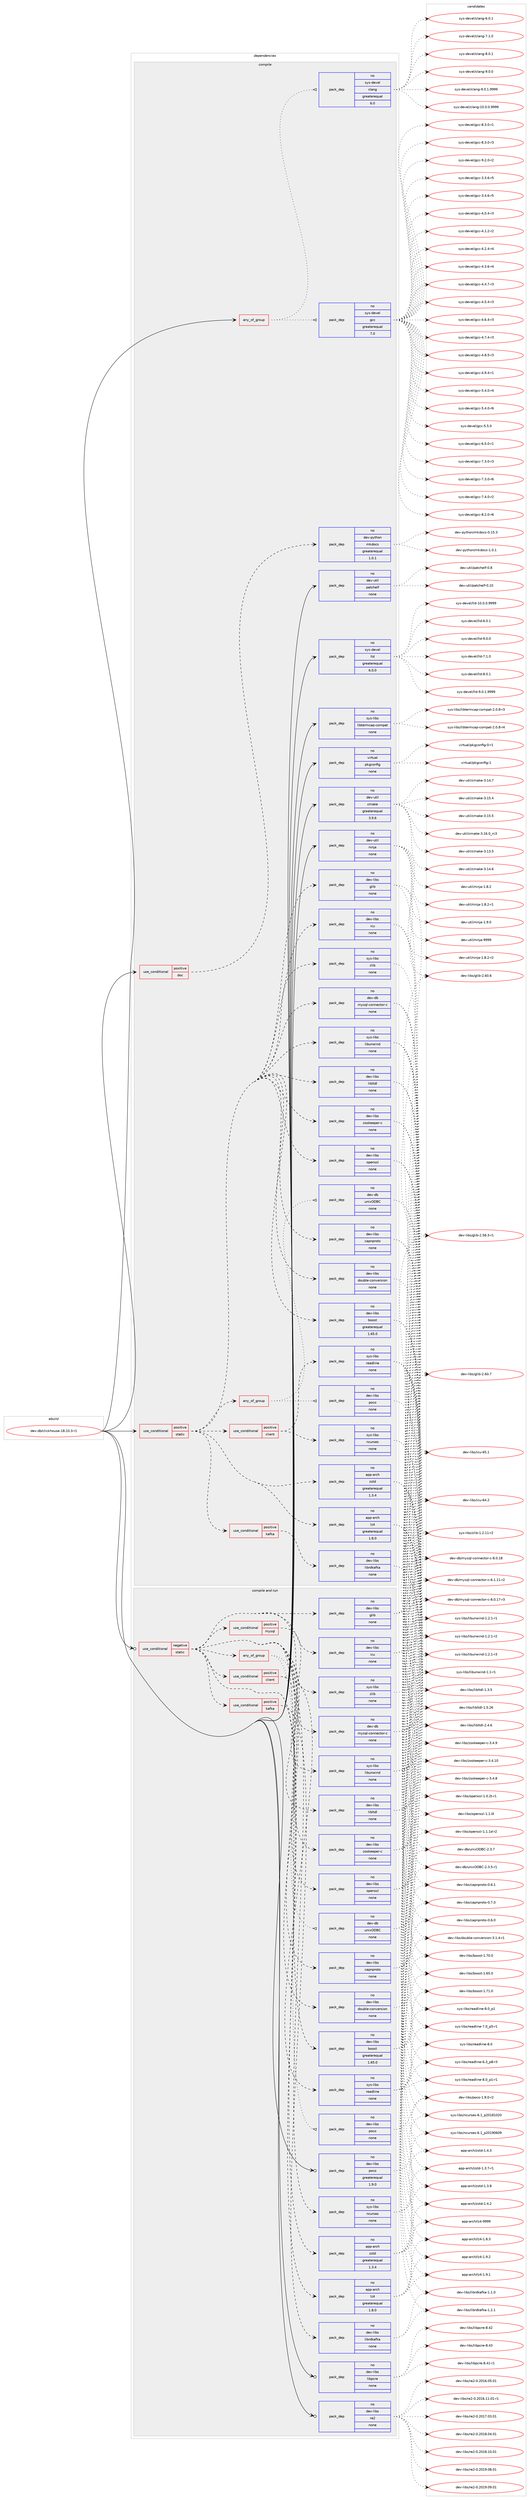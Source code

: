 digraph prolog {

# *************
# Graph options
# *************

newrank=true;
concentrate=true;
compound=true;
graph [rankdir=LR,fontname=Helvetica,fontsize=10,ranksep=1.5];#, ranksep=2.5, nodesep=0.2];
edge  [arrowhead=vee];
node  [fontname=Helvetica,fontsize=10];

# **********
# The ebuild
# **********

subgraph cluster_leftcol {
color=gray;
rank=same;
label=<<i>ebuild</i>>;
id [label="dev-db/clickhouse-18.10.3-r1", color=red, width=4, href="../dev-db/clickhouse-18.10.3-r1.svg"];
}

# ****************
# The dependencies
# ****************

subgraph cluster_midcol {
color=gray;
label=<<i>dependencies</i>>;
subgraph cluster_compile {
fillcolor="#eeeeee";
style=filled;
label=<<i>compile</i>>;
subgraph any9263 {
dependency517528 [label=<<TABLE BORDER="0" CELLBORDER="1" CELLSPACING="0" CELLPADDING="4"><TR><TD CELLPADDING="10">any_of_group</TD></TR></TABLE>>, shape=none, color=red];subgraph pack385464 {
dependency517529 [label=<<TABLE BORDER="0" CELLBORDER="1" CELLSPACING="0" CELLPADDING="4" WIDTH="220"><TR><TD ROWSPAN="6" CELLPADDING="30">pack_dep</TD></TR><TR><TD WIDTH="110">no</TD></TR><TR><TD>sys-devel</TD></TR><TR><TD>gcc</TD></TR><TR><TD>greaterequal</TD></TR><TR><TD>7.0</TD></TR></TABLE>>, shape=none, color=blue];
}
dependency517528:e -> dependency517529:w [weight=20,style="dotted",arrowhead="oinv"];
subgraph pack385465 {
dependency517530 [label=<<TABLE BORDER="0" CELLBORDER="1" CELLSPACING="0" CELLPADDING="4" WIDTH="220"><TR><TD ROWSPAN="6" CELLPADDING="30">pack_dep</TD></TR><TR><TD WIDTH="110">no</TD></TR><TR><TD>sys-devel</TD></TR><TR><TD>clang</TD></TR><TR><TD>greaterequal</TD></TR><TR><TD>6.0</TD></TR></TABLE>>, shape=none, color=blue];
}
dependency517528:e -> dependency517530:w [weight=20,style="dotted",arrowhead="oinv"];
}
id:e -> dependency517528:w [weight=20,style="solid",arrowhead="vee"];
subgraph cond122473 {
dependency517531 [label=<<TABLE BORDER="0" CELLBORDER="1" CELLSPACING="0" CELLPADDING="4"><TR><TD ROWSPAN="3" CELLPADDING="10">use_conditional</TD></TR><TR><TD>positive</TD></TR><TR><TD>doc</TD></TR></TABLE>>, shape=none, color=red];
subgraph pack385466 {
dependency517532 [label=<<TABLE BORDER="0" CELLBORDER="1" CELLSPACING="0" CELLPADDING="4" WIDTH="220"><TR><TD ROWSPAN="6" CELLPADDING="30">pack_dep</TD></TR><TR><TD WIDTH="110">no</TD></TR><TR><TD>dev-python</TD></TR><TR><TD>mkdocs</TD></TR><TR><TD>greaterequal</TD></TR><TR><TD>1.0.1</TD></TR></TABLE>>, shape=none, color=blue];
}
dependency517531:e -> dependency517532:w [weight=20,style="dashed",arrowhead="vee"];
}
id:e -> dependency517531:w [weight=20,style="solid",arrowhead="vee"];
subgraph cond122474 {
dependency517533 [label=<<TABLE BORDER="0" CELLBORDER="1" CELLSPACING="0" CELLPADDING="4"><TR><TD ROWSPAN="3" CELLPADDING="10">use_conditional</TD></TR><TR><TD>positive</TD></TR><TR><TD>static</TD></TR></TABLE>>, shape=none, color=red];
subgraph pack385467 {
dependency517534 [label=<<TABLE BORDER="0" CELLBORDER="1" CELLSPACING="0" CELLPADDING="4" WIDTH="220"><TR><TD ROWSPAN="6" CELLPADDING="30">pack_dep</TD></TR><TR><TD WIDTH="110">no</TD></TR><TR><TD>app-arch</TD></TR><TR><TD>lz4</TD></TR><TR><TD>greaterequal</TD></TR><TR><TD>1.8.0</TD></TR></TABLE>>, shape=none, color=blue];
}
dependency517533:e -> dependency517534:w [weight=20,style="dashed",arrowhead="vee"];
subgraph pack385468 {
dependency517535 [label=<<TABLE BORDER="0" CELLBORDER="1" CELLSPACING="0" CELLPADDING="4" WIDTH="220"><TR><TD ROWSPAN="6" CELLPADDING="30">pack_dep</TD></TR><TR><TD WIDTH="110">no</TD></TR><TR><TD>app-arch</TD></TR><TR><TD>zstd</TD></TR><TR><TD>greaterequal</TD></TR><TR><TD>1.3.4</TD></TR></TABLE>>, shape=none, color=blue];
}
dependency517533:e -> dependency517535:w [weight=20,style="dashed",arrowhead="vee"];
subgraph cond122475 {
dependency517536 [label=<<TABLE BORDER="0" CELLBORDER="1" CELLSPACING="0" CELLPADDING="4"><TR><TD ROWSPAN="3" CELLPADDING="10">use_conditional</TD></TR><TR><TD>positive</TD></TR><TR><TD>client</TD></TR></TABLE>>, shape=none, color=red];
subgraph pack385469 {
dependency517537 [label=<<TABLE BORDER="0" CELLBORDER="1" CELLSPACING="0" CELLPADDING="4" WIDTH="220"><TR><TD ROWSPAN="6" CELLPADDING="30">pack_dep</TD></TR><TR><TD WIDTH="110">no</TD></TR><TR><TD>sys-libs</TD></TR><TR><TD>ncurses</TD></TR><TR><TD>none</TD></TR><TR><TD></TD></TR></TABLE>>, shape=none, color=blue];
}
dependency517536:e -> dependency517537:w [weight=20,style="dashed",arrowhead="vee"];
subgraph pack385470 {
dependency517538 [label=<<TABLE BORDER="0" CELLBORDER="1" CELLSPACING="0" CELLPADDING="4" WIDTH="220"><TR><TD ROWSPAN="6" CELLPADDING="30">pack_dep</TD></TR><TR><TD WIDTH="110">no</TD></TR><TR><TD>sys-libs</TD></TR><TR><TD>readline</TD></TR><TR><TD>none</TD></TR><TR><TD></TD></TR></TABLE>>, shape=none, color=blue];
}
dependency517536:e -> dependency517538:w [weight=20,style="dashed",arrowhead="vee"];
}
dependency517533:e -> dependency517536:w [weight=20,style="dashed",arrowhead="vee"];
subgraph pack385471 {
dependency517539 [label=<<TABLE BORDER="0" CELLBORDER="1" CELLSPACING="0" CELLPADDING="4" WIDTH="220"><TR><TD ROWSPAN="6" CELLPADDING="30">pack_dep</TD></TR><TR><TD WIDTH="110">no</TD></TR><TR><TD>dev-libs</TD></TR><TR><TD>double-conversion</TD></TR><TR><TD>none</TD></TR><TR><TD></TD></TR></TABLE>>, shape=none, color=blue];
}
dependency517533:e -> dependency517539:w [weight=20,style="dashed",arrowhead="vee"];
subgraph pack385472 {
dependency517540 [label=<<TABLE BORDER="0" CELLBORDER="1" CELLSPACING="0" CELLPADDING="4" WIDTH="220"><TR><TD ROWSPAN="6" CELLPADDING="30">pack_dep</TD></TR><TR><TD WIDTH="110">no</TD></TR><TR><TD>dev-libs</TD></TR><TR><TD>capnproto</TD></TR><TR><TD>none</TD></TR><TR><TD></TD></TR></TABLE>>, shape=none, color=blue];
}
dependency517533:e -> dependency517540:w [weight=20,style="dashed",arrowhead="vee"];
subgraph pack385473 {
dependency517541 [label=<<TABLE BORDER="0" CELLBORDER="1" CELLSPACING="0" CELLPADDING="4" WIDTH="220"><TR><TD ROWSPAN="6" CELLPADDING="30">pack_dep</TD></TR><TR><TD WIDTH="110">no</TD></TR><TR><TD>dev-libs</TD></TR><TR><TD>libltdl</TD></TR><TR><TD>none</TD></TR><TR><TD></TD></TR></TABLE>>, shape=none, color=blue];
}
dependency517533:e -> dependency517541:w [weight=20,style="dashed",arrowhead="vee"];
subgraph pack385474 {
dependency517542 [label=<<TABLE BORDER="0" CELLBORDER="1" CELLSPACING="0" CELLPADDING="4" WIDTH="220"><TR><TD ROWSPAN="6" CELLPADDING="30">pack_dep</TD></TR><TR><TD WIDTH="110">no</TD></TR><TR><TD>sys-libs</TD></TR><TR><TD>libunwind</TD></TR><TR><TD>none</TD></TR><TR><TD></TD></TR></TABLE>>, shape=none, color=blue];
}
dependency517533:e -> dependency517542:w [weight=20,style="dashed",arrowhead="vee"];
subgraph pack385475 {
dependency517543 [label=<<TABLE BORDER="0" CELLBORDER="1" CELLSPACING="0" CELLPADDING="4" WIDTH="220"><TR><TD ROWSPAN="6" CELLPADDING="30">pack_dep</TD></TR><TR><TD WIDTH="110">no</TD></TR><TR><TD>sys-libs</TD></TR><TR><TD>zlib</TD></TR><TR><TD>none</TD></TR><TR><TD></TD></TR></TABLE>>, shape=none, color=blue];
}
dependency517533:e -> dependency517543:w [weight=20,style="dashed",arrowhead="vee"];
subgraph any9264 {
dependency517544 [label=<<TABLE BORDER="0" CELLBORDER="1" CELLSPACING="0" CELLPADDING="4"><TR><TD CELLPADDING="10">any_of_group</TD></TR></TABLE>>, shape=none, color=red];subgraph pack385476 {
dependency517545 [label=<<TABLE BORDER="0" CELLBORDER="1" CELLSPACING="0" CELLPADDING="4" WIDTH="220"><TR><TD ROWSPAN="6" CELLPADDING="30">pack_dep</TD></TR><TR><TD WIDTH="110">no</TD></TR><TR><TD>dev-db</TD></TR><TR><TD>unixODBC</TD></TR><TR><TD>none</TD></TR><TR><TD></TD></TR></TABLE>>, shape=none, color=blue];
}
dependency517544:e -> dependency517545:w [weight=20,style="dotted",arrowhead="oinv"];
subgraph pack385477 {
dependency517546 [label=<<TABLE BORDER="0" CELLBORDER="1" CELLSPACING="0" CELLPADDING="4" WIDTH="220"><TR><TD ROWSPAN="6" CELLPADDING="30">pack_dep</TD></TR><TR><TD WIDTH="110">no</TD></TR><TR><TD>dev-libs</TD></TR><TR><TD>poco</TD></TR><TR><TD>none</TD></TR><TR><TD></TD></TR></TABLE>>, shape=none, color=blue];
}
dependency517544:e -> dependency517546:w [weight=20,style="dotted",arrowhead="oinv"];
}
dependency517533:e -> dependency517544:w [weight=20,style="dashed",arrowhead="vee"];
subgraph pack385478 {
dependency517547 [label=<<TABLE BORDER="0" CELLBORDER="1" CELLSPACING="0" CELLPADDING="4" WIDTH="220"><TR><TD ROWSPAN="6" CELLPADDING="30">pack_dep</TD></TR><TR><TD WIDTH="110">no</TD></TR><TR><TD>dev-libs</TD></TR><TR><TD>icu</TD></TR><TR><TD>none</TD></TR><TR><TD></TD></TR></TABLE>>, shape=none, color=blue];
}
dependency517533:e -> dependency517547:w [weight=20,style="dashed",arrowhead="vee"];
subgraph pack385479 {
dependency517548 [label=<<TABLE BORDER="0" CELLBORDER="1" CELLSPACING="0" CELLPADDING="4" WIDTH="220"><TR><TD ROWSPAN="6" CELLPADDING="30">pack_dep</TD></TR><TR><TD WIDTH="110">no</TD></TR><TR><TD>dev-libs</TD></TR><TR><TD>glib</TD></TR><TR><TD>none</TD></TR><TR><TD></TD></TR></TABLE>>, shape=none, color=blue];
}
dependency517533:e -> dependency517548:w [weight=20,style="dashed",arrowhead="vee"];
subgraph pack385480 {
dependency517549 [label=<<TABLE BORDER="0" CELLBORDER="1" CELLSPACING="0" CELLPADDING="4" WIDTH="220"><TR><TD ROWSPAN="6" CELLPADDING="30">pack_dep</TD></TR><TR><TD WIDTH="110">no</TD></TR><TR><TD>dev-libs</TD></TR><TR><TD>boost</TD></TR><TR><TD>greaterequal</TD></TR><TR><TD>1.65.0</TD></TR></TABLE>>, shape=none, color=blue];
}
dependency517533:e -> dependency517549:w [weight=20,style="dashed",arrowhead="vee"];
subgraph pack385481 {
dependency517550 [label=<<TABLE BORDER="0" CELLBORDER="1" CELLSPACING="0" CELLPADDING="4" WIDTH="220"><TR><TD ROWSPAN="6" CELLPADDING="30">pack_dep</TD></TR><TR><TD WIDTH="110">no</TD></TR><TR><TD>dev-libs</TD></TR><TR><TD>openssl</TD></TR><TR><TD>none</TD></TR><TR><TD></TD></TR></TABLE>>, shape=none, color=blue];
}
dependency517533:e -> dependency517550:w [weight=20,style="dashed",arrowhead="vee"];
subgraph pack385482 {
dependency517551 [label=<<TABLE BORDER="0" CELLBORDER="1" CELLSPACING="0" CELLPADDING="4" WIDTH="220"><TR><TD ROWSPAN="6" CELLPADDING="30">pack_dep</TD></TR><TR><TD WIDTH="110">no</TD></TR><TR><TD>dev-libs</TD></TR><TR><TD>zookeeper-c</TD></TR><TR><TD>none</TD></TR><TR><TD></TD></TR></TABLE>>, shape=none, color=blue];
}
dependency517533:e -> dependency517551:w [weight=20,style="dashed",arrowhead="vee"];
subgraph pack385483 {
dependency517552 [label=<<TABLE BORDER="0" CELLBORDER="1" CELLSPACING="0" CELLPADDING="4" WIDTH="220"><TR><TD ROWSPAN="6" CELLPADDING="30">pack_dep</TD></TR><TR><TD WIDTH="110">no</TD></TR><TR><TD>dev-db</TD></TR><TR><TD>mysql-connector-c</TD></TR><TR><TD>none</TD></TR><TR><TD></TD></TR></TABLE>>, shape=none, color=blue];
}
dependency517533:e -> dependency517552:w [weight=20,style="dashed",arrowhead="vee"];
subgraph cond122476 {
dependency517553 [label=<<TABLE BORDER="0" CELLBORDER="1" CELLSPACING="0" CELLPADDING="4"><TR><TD ROWSPAN="3" CELLPADDING="10">use_conditional</TD></TR><TR><TD>positive</TD></TR><TR><TD>kafka</TD></TR></TABLE>>, shape=none, color=red];
subgraph pack385484 {
dependency517554 [label=<<TABLE BORDER="0" CELLBORDER="1" CELLSPACING="0" CELLPADDING="4" WIDTH="220"><TR><TD ROWSPAN="6" CELLPADDING="30">pack_dep</TD></TR><TR><TD WIDTH="110">no</TD></TR><TR><TD>dev-libs</TD></TR><TR><TD>librdkafka</TD></TR><TR><TD>none</TD></TR><TR><TD></TD></TR></TABLE>>, shape=none, color=blue];
}
dependency517553:e -> dependency517554:w [weight=20,style="dashed",arrowhead="vee"];
}
dependency517533:e -> dependency517553:w [weight=20,style="dashed",arrowhead="vee"];
}
id:e -> dependency517533:w [weight=20,style="solid",arrowhead="vee"];
subgraph pack385485 {
dependency517555 [label=<<TABLE BORDER="0" CELLBORDER="1" CELLSPACING="0" CELLPADDING="4" WIDTH="220"><TR><TD ROWSPAN="6" CELLPADDING="30">pack_dep</TD></TR><TR><TD WIDTH="110">no</TD></TR><TR><TD>dev-util</TD></TR><TR><TD>cmake</TD></TR><TR><TD>greaterequal</TD></TR><TR><TD>3.9.6</TD></TR></TABLE>>, shape=none, color=blue];
}
id:e -> dependency517555:w [weight=20,style="solid",arrowhead="vee"];
subgraph pack385486 {
dependency517556 [label=<<TABLE BORDER="0" CELLBORDER="1" CELLSPACING="0" CELLPADDING="4" WIDTH="220"><TR><TD ROWSPAN="6" CELLPADDING="30">pack_dep</TD></TR><TR><TD WIDTH="110">no</TD></TR><TR><TD>dev-util</TD></TR><TR><TD>ninja</TD></TR><TR><TD>none</TD></TR><TR><TD></TD></TR></TABLE>>, shape=none, color=blue];
}
id:e -> dependency517556:w [weight=20,style="solid",arrowhead="vee"];
subgraph pack385487 {
dependency517557 [label=<<TABLE BORDER="0" CELLBORDER="1" CELLSPACING="0" CELLPADDING="4" WIDTH="220"><TR><TD ROWSPAN="6" CELLPADDING="30">pack_dep</TD></TR><TR><TD WIDTH="110">no</TD></TR><TR><TD>dev-util</TD></TR><TR><TD>patchelf</TD></TR><TR><TD>none</TD></TR><TR><TD></TD></TR></TABLE>>, shape=none, color=blue];
}
id:e -> dependency517557:w [weight=20,style="solid",arrowhead="vee"];
subgraph pack385488 {
dependency517558 [label=<<TABLE BORDER="0" CELLBORDER="1" CELLSPACING="0" CELLPADDING="4" WIDTH="220"><TR><TD ROWSPAN="6" CELLPADDING="30">pack_dep</TD></TR><TR><TD WIDTH="110">no</TD></TR><TR><TD>sys-devel</TD></TR><TR><TD>lld</TD></TR><TR><TD>greaterequal</TD></TR><TR><TD>6.0.0</TD></TR></TABLE>>, shape=none, color=blue];
}
id:e -> dependency517558:w [weight=20,style="solid",arrowhead="vee"];
subgraph pack385489 {
dependency517559 [label=<<TABLE BORDER="0" CELLBORDER="1" CELLSPACING="0" CELLPADDING="4" WIDTH="220"><TR><TD ROWSPAN="6" CELLPADDING="30">pack_dep</TD></TR><TR><TD WIDTH="110">no</TD></TR><TR><TD>sys-libs</TD></TR><TR><TD>libtermcap-compat</TD></TR><TR><TD>none</TD></TR><TR><TD></TD></TR></TABLE>>, shape=none, color=blue];
}
id:e -> dependency517559:w [weight=20,style="solid",arrowhead="vee"];
subgraph pack385490 {
dependency517560 [label=<<TABLE BORDER="0" CELLBORDER="1" CELLSPACING="0" CELLPADDING="4" WIDTH="220"><TR><TD ROWSPAN="6" CELLPADDING="30">pack_dep</TD></TR><TR><TD WIDTH="110">no</TD></TR><TR><TD>virtual</TD></TR><TR><TD>pkgconfig</TD></TR><TR><TD>none</TD></TR><TR><TD></TD></TR></TABLE>>, shape=none, color=blue];
}
id:e -> dependency517560:w [weight=20,style="solid",arrowhead="vee"];
}
subgraph cluster_compileandrun {
fillcolor="#eeeeee";
style=filled;
label=<<i>compile and run</i>>;
subgraph cond122477 {
dependency517561 [label=<<TABLE BORDER="0" CELLBORDER="1" CELLSPACING="0" CELLPADDING="4"><TR><TD ROWSPAN="3" CELLPADDING="10">use_conditional</TD></TR><TR><TD>negative</TD></TR><TR><TD>static</TD></TR></TABLE>>, shape=none, color=red];
subgraph pack385491 {
dependency517562 [label=<<TABLE BORDER="0" CELLBORDER="1" CELLSPACING="0" CELLPADDING="4" WIDTH="220"><TR><TD ROWSPAN="6" CELLPADDING="30">pack_dep</TD></TR><TR><TD WIDTH="110">no</TD></TR><TR><TD>app-arch</TD></TR><TR><TD>lz4</TD></TR><TR><TD>greaterequal</TD></TR><TR><TD>1.8.0</TD></TR></TABLE>>, shape=none, color=blue];
}
dependency517561:e -> dependency517562:w [weight=20,style="dashed",arrowhead="vee"];
subgraph pack385492 {
dependency517563 [label=<<TABLE BORDER="0" CELLBORDER="1" CELLSPACING="0" CELLPADDING="4" WIDTH="220"><TR><TD ROWSPAN="6" CELLPADDING="30">pack_dep</TD></TR><TR><TD WIDTH="110">no</TD></TR><TR><TD>app-arch</TD></TR><TR><TD>zstd</TD></TR><TR><TD>greaterequal</TD></TR><TR><TD>1.3.4</TD></TR></TABLE>>, shape=none, color=blue];
}
dependency517561:e -> dependency517563:w [weight=20,style="dashed",arrowhead="vee"];
subgraph cond122478 {
dependency517564 [label=<<TABLE BORDER="0" CELLBORDER="1" CELLSPACING="0" CELLPADDING="4"><TR><TD ROWSPAN="3" CELLPADDING="10">use_conditional</TD></TR><TR><TD>positive</TD></TR><TR><TD>client</TD></TR></TABLE>>, shape=none, color=red];
subgraph pack385493 {
dependency517565 [label=<<TABLE BORDER="0" CELLBORDER="1" CELLSPACING="0" CELLPADDING="4" WIDTH="220"><TR><TD ROWSPAN="6" CELLPADDING="30">pack_dep</TD></TR><TR><TD WIDTH="110">no</TD></TR><TR><TD>sys-libs</TD></TR><TR><TD>ncurses</TD></TR><TR><TD>none</TD></TR><TR><TD></TD></TR></TABLE>>, shape=none, color=blue];
}
dependency517564:e -> dependency517565:w [weight=20,style="dashed",arrowhead="vee"];
subgraph pack385494 {
dependency517566 [label=<<TABLE BORDER="0" CELLBORDER="1" CELLSPACING="0" CELLPADDING="4" WIDTH="220"><TR><TD ROWSPAN="6" CELLPADDING="30">pack_dep</TD></TR><TR><TD WIDTH="110">no</TD></TR><TR><TD>sys-libs</TD></TR><TR><TD>readline</TD></TR><TR><TD>none</TD></TR><TR><TD></TD></TR></TABLE>>, shape=none, color=blue];
}
dependency517564:e -> dependency517566:w [weight=20,style="dashed",arrowhead="vee"];
}
dependency517561:e -> dependency517564:w [weight=20,style="dashed",arrowhead="vee"];
subgraph pack385495 {
dependency517567 [label=<<TABLE BORDER="0" CELLBORDER="1" CELLSPACING="0" CELLPADDING="4" WIDTH="220"><TR><TD ROWSPAN="6" CELLPADDING="30">pack_dep</TD></TR><TR><TD WIDTH="110">no</TD></TR><TR><TD>dev-libs</TD></TR><TR><TD>double-conversion</TD></TR><TR><TD>none</TD></TR><TR><TD></TD></TR></TABLE>>, shape=none, color=blue];
}
dependency517561:e -> dependency517567:w [weight=20,style="dashed",arrowhead="vee"];
subgraph pack385496 {
dependency517568 [label=<<TABLE BORDER="0" CELLBORDER="1" CELLSPACING="0" CELLPADDING="4" WIDTH="220"><TR><TD ROWSPAN="6" CELLPADDING="30">pack_dep</TD></TR><TR><TD WIDTH="110">no</TD></TR><TR><TD>dev-libs</TD></TR><TR><TD>capnproto</TD></TR><TR><TD>none</TD></TR><TR><TD></TD></TR></TABLE>>, shape=none, color=blue];
}
dependency517561:e -> dependency517568:w [weight=20,style="dashed",arrowhead="vee"];
subgraph pack385497 {
dependency517569 [label=<<TABLE BORDER="0" CELLBORDER="1" CELLSPACING="0" CELLPADDING="4" WIDTH="220"><TR><TD ROWSPAN="6" CELLPADDING="30">pack_dep</TD></TR><TR><TD WIDTH="110">no</TD></TR><TR><TD>dev-libs</TD></TR><TR><TD>libltdl</TD></TR><TR><TD>none</TD></TR><TR><TD></TD></TR></TABLE>>, shape=none, color=blue];
}
dependency517561:e -> dependency517569:w [weight=20,style="dashed",arrowhead="vee"];
subgraph pack385498 {
dependency517570 [label=<<TABLE BORDER="0" CELLBORDER="1" CELLSPACING="0" CELLPADDING="4" WIDTH="220"><TR><TD ROWSPAN="6" CELLPADDING="30">pack_dep</TD></TR><TR><TD WIDTH="110">no</TD></TR><TR><TD>sys-libs</TD></TR><TR><TD>libunwind</TD></TR><TR><TD>none</TD></TR><TR><TD></TD></TR></TABLE>>, shape=none, color=blue];
}
dependency517561:e -> dependency517570:w [weight=20,style="dashed",arrowhead="vee"];
subgraph pack385499 {
dependency517571 [label=<<TABLE BORDER="0" CELLBORDER="1" CELLSPACING="0" CELLPADDING="4" WIDTH="220"><TR><TD ROWSPAN="6" CELLPADDING="30">pack_dep</TD></TR><TR><TD WIDTH="110">no</TD></TR><TR><TD>sys-libs</TD></TR><TR><TD>zlib</TD></TR><TR><TD>none</TD></TR><TR><TD></TD></TR></TABLE>>, shape=none, color=blue];
}
dependency517561:e -> dependency517571:w [weight=20,style="dashed",arrowhead="vee"];
subgraph any9265 {
dependency517572 [label=<<TABLE BORDER="0" CELLBORDER="1" CELLSPACING="0" CELLPADDING="4"><TR><TD CELLPADDING="10">any_of_group</TD></TR></TABLE>>, shape=none, color=red];subgraph pack385500 {
dependency517573 [label=<<TABLE BORDER="0" CELLBORDER="1" CELLSPACING="0" CELLPADDING="4" WIDTH="220"><TR><TD ROWSPAN="6" CELLPADDING="30">pack_dep</TD></TR><TR><TD WIDTH="110">no</TD></TR><TR><TD>dev-db</TD></TR><TR><TD>unixODBC</TD></TR><TR><TD>none</TD></TR><TR><TD></TD></TR></TABLE>>, shape=none, color=blue];
}
dependency517572:e -> dependency517573:w [weight=20,style="dotted",arrowhead="oinv"];
subgraph pack385501 {
dependency517574 [label=<<TABLE BORDER="0" CELLBORDER="1" CELLSPACING="0" CELLPADDING="4" WIDTH="220"><TR><TD ROWSPAN="6" CELLPADDING="30">pack_dep</TD></TR><TR><TD WIDTH="110">no</TD></TR><TR><TD>dev-libs</TD></TR><TR><TD>poco</TD></TR><TR><TD>none</TD></TR><TR><TD></TD></TR></TABLE>>, shape=none, color=blue];
}
dependency517572:e -> dependency517574:w [weight=20,style="dotted",arrowhead="oinv"];
}
dependency517561:e -> dependency517572:w [weight=20,style="dashed",arrowhead="vee"];
subgraph pack385502 {
dependency517575 [label=<<TABLE BORDER="0" CELLBORDER="1" CELLSPACING="0" CELLPADDING="4" WIDTH="220"><TR><TD ROWSPAN="6" CELLPADDING="30">pack_dep</TD></TR><TR><TD WIDTH="110">no</TD></TR><TR><TD>dev-libs</TD></TR><TR><TD>icu</TD></TR><TR><TD>none</TD></TR><TR><TD></TD></TR></TABLE>>, shape=none, color=blue];
}
dependency517561:e -> dependency517575:w [weight=20,style="dashed",arrowhead="vee"];
subgraph pack385503 {
dependency517576 [label=<<TABLE BORDER="0" CELLBORDER="1" CELLSPACING="0" CELLPADDING="4" WIDTH="220"><TR><TD ROWSPAN="6" CELLPADDING="30">pack_dep</TD></TR><TR><TD WIDTH="110">no</TD></TR><TR><TD>dev-libs</TD></TR><TR><TD>glib</TD></TR><TR><TD>none</TD></TR><TR><TD></TD></TR></TABLE>>, shape=none, color=blue];
}
dependency517561:e -> dependency517576:w [weight=20,style="dashed",arrowhead="vee"];
subgraph pack385504 {
dependency517577 [label=<<TABLE BORDER="0" CELLBORDER="1" CELLSPACING="0" CELLPADDING="4" WIDTH="220"><TR><TD ROWSPAN="6" CELLPADDING="30">pack_dep</TD></TR><TR><TD WIDTH="110">no</TD></TR><TR><TD>dev-libs</TD></TR><TR><TD>boost</TD></TR><TR><TD>greaterequal</TD></TR><TR><TD>1.65.0</TD></TR></TABLE>>, shape=none, color=blue];
}
dependency517561:e -> dependency517577:w [weight=20,style="dashed",arrowhead="vee"];
subgraph pack385505 {
dependency517578 [label=<<TABLE BORDER="0" CELLBORDER="1" CELLSPACING="0" CELLPADDING="4" WIDTH="220"><TR><TD ROWSPAN="6" CELLPADDING="30">pack_dep</TD></TR><TR><TD WIDTH="110">no</TD></TR><TR><TD>dev-libs</TD></TR><TR><TD>openssl</TD></TR><TR><TD>none</TD></TR><TR><TD></TD></TR></TABLE>>, shape=none, color=blue];
}
dependency517561:e -> dependency517578:w [weight=20,style="dashed",arrowhead="vee"];
subgraph pack385506 {
dependency517579 [label=<<TABLE BORDER="0" CELLBORDER="1" CELLSPACING="0" CELLPADDING="4" WIDTH="220"><TR><TD ROWSPAN="6" CELLPADDING="30">pack_dep</TD></TR><TR><TD WIDTH="110">no</TD></TR><TR><TD>dev-libs</TD></TR><TR><TD>zookeeper-c</TD></TR><TR><TD>none</TD></TR><TR><TD></TD></TR></TABLE>>, shape=none, color=blue];
}
dependency517561:e -> dependency517579:w [weight=20,style="dashed",arrowhead="vee"];
subgraph cond122479 {
dependency517580 [label=<<TABLE BORDER="0" CELLBORDER="1" CELLSPACING="0" CELLPADDING="4"><TR><TD ROWSPAN="3" CELLPADDING="10">use_conditional</TD></TR><TR><TD>positive</TD></TR><TR><TD>kafka</TD></TR></TABLE>>, shape=none, color=red];
subgraph pack385507 {
dependency517581 [label=<<TABLE BORDER="0" CELLBORDER="1" CELLSPACING="0" CELLPADDING="4" WIDTH="220"><TR><TD ROWSPAN="6" CELLPADDING="30">pack_dep</TD></TR><TR><TD WIDTH="110">no</TD></TR><TR><TD>dev-libs</TD></TR><TR><TD>librdkafka</TD></TR><TR><TD>none</TD></TR><TR><TD></TD></TR></TABLE>>, shape=none, color=blue];
}
dependency517580:e -> dependency517581:w [weight=20,style="dashed",arrowhead="vee"];
}
dependency517561:e -> dependency517580:w [weight=20,style="dashed",arrowhead="vee"];
subgraph cond122480 {
dependency517582 [label=<<TABLE BORDER="0" CELLBORDER="1" CELLSPACING="0" CELLPADDING="4"><TR><TD ROWSPAN="3" CELLPADDING="10">use_conditional</TD></TR><TR><TD>positive</TD></TR><TR><TD>mysql</TD></TR></TABLE>>, shape=none, color=red];
subgraph pack385508 {
dependency517583 [label=<<TABLE BORDER="0" CELLBORDER="1" CELLSPACING="0" CELLPADDING="4" WIDTH="220"><TR><TD ROWSPAN="6" CELLPADDING="30">pack_dep</TD></TR><TR><TD WIDTH="110">no</TD></TR><TR><TD>dev-db</TD></TR><TR><TD>mysql-connector-c</TD></TR><TR><TD>none</TD></TR><TR><TD></TD></TR></TABLE>>, shape=none, color=blue];
}
dependency517582:e -> dependency517583:w [weight=20,style="dashed",arrowhead="vee"];
}
dependency517561:e -> dependency517582:w [weight=20,style="dashed",arrowhead="vee"];
}
id:e -> dependency517561:w [weight=20,style="solid",arrowhead="odotvee"];
subgraph pack385509 {
dependency517584 [label=<<TABLE BORDER="0" CELLBORDER="1" CELLSPACING="0" CELLPADDING="4" WIDTH="220"><TR><TD ROWSPAN="6" CELLPADDING="30">pack_dep</TD></TR><TR><TD WIDTH="110">no</TD></TR><TR><TD>dev-libs</TD></TR><TR><TD>libpcre</TD></TR><TR><TD>none</TD></TR><TR><TD></TD></TR></TABLE>>, shape=none, color=blue];
}
id:e -> dependency517584:w [weight=20,style="solid",arrowhead="odotvee"];
subgraph pack385510 {
dependency517585 [label=<<TABLE BORDER="0" CELLBORDER="1" CELLSPACING="0" CELLPADDING="4" WIDTH="220"><TR><TD ROWSPAN="6" CELLPADDING="30">pack_dep</TD></TR><TR><TD WIDTH="110">no</TD></TR><TR><TD>dev-libs</TD></TR><TR><TD>poco</TD></TR><TR><TD>greaterequal</TD></TR><TR><TD>1.9.0</TD></TR></TABLE>>, shape=none, color=blue];
}
id:e -> dependency517585:w [weight=20,style="solid",arrowhead="odotvee"];
subgraph pack385511 {
dependency517586 [label=<<TABLE BORDER="0" CELLBORDER="1" CELLSPACING="0" CELLPADDING="4" WIDTH="220"><TR><TD ROWSPAN="6" CELLPADDING="30">pack_dep</TD></TR><TR><TD WIDTH="110">no</TD></TR><TR><TD>dev-libs</TD></TR><TR><TD>re2</TD></TR><TR><TD>none</TD></TR><TR><TD></TD></TR></TABLE>>, shape=none, color=blue];
}
id:e -> dependency517586:w [weight=20,style="solid",arrowhead="odotvee"];
}
subgraph cluster_run {
fillcolor="#eeeeee";
style=filled;
label=<<i>run</i>>;
}
}

# **************
# The candidates
# **************

subgraph cluster_choices {
rank=same;
color=gray;
label=<<i>candidates</i>>;

subgraph choice385464 {
color=black;
nodesep=1;
choice115121115451001011181011084710399994551465146544511453 [label="sys-devel/gcc-3.3.6-r5", color=red, width=4,href="../sys-devel/gcc-3.3.6-r5.svg"];
choice115121115451001011181011084710399994551465246544511453 [label="sys-devel/gcc-3.4.6-r5", color=red, width=4,href="../sys-devel/gcc-3.4.6-r5.svg"];
choice115121115451001011181011084710399994552464846524511451 [label="sys-devel/gcc-4.0.4-r3", color=red, width=4,href="../sys-devel/gcc-4.0.4-r3.svg"];
choice115121115451001011181011084710399994552464946504511450 [label="sys-devel/gcc-4.1.2-r2", color=red, width=4,href="../sys-devel/gcc-4.1.2-r2.svg"];
choice115121115451001011181011084710399994552465046524511452 [label="sys-devel/gcc-4.2.4-r4", color=red, width=4,href="../sys-devel/gcc-4.2.4-r4.svg"];
choice115121115451001011181011084710399994552465146544511452 [label="sys-devel/gcc-4.3.6-r4", color=red, width=4,href="../sys-devel/gcc-4.3.6-r4.svg"];
choice115121115451001011181011084710399994552465246554511451 [label="sys-devel/gcc-4.4.7-r3", color=red, width=4,href="../sys-devel/gcc-4.4.7-r3.svg"];
choice115121115451001011181011084710399994552465346524511451 [label="sys-devel/gcc-4.5.4-r3", color=red, width=4,href="../sys-devel/gcc-4.5.4-r3.svg"];
choice115121115451001011181011084710399994552465446524511451 [label="sys-devel/gcc-4.6.4-r3", color=red, width=4,href="../sys-devel/gcc-4.6.4-r3.svg"];
choice115121115451001011181011084710399994552465546524511451 [label="sys-devel/gcc-4.7.4-r3", color=red, width=4,href="../sys-devel/gcc-4.7.4-r3.svg"];
choice115121115451001011181011084710399994552465646534511451 [label="sys-devel/gcc-4.8.5-r3", color=red, width=4,href="../sys-devel/gcc-4.8.5-r3.svg"];
choice115121115451001011181011084710399994552465746524511449 [label="sys-devel/gcc-4.9.4-r1", color=red, width=4,href="../sys-devel/gcc-4.9.4-r1.svg"];
choice115121115451001011181011084710399994553465246484511452 [label="sys-devel/gcc-5.4.0-r4", color=red, width=4,href="../sys-devel/gcc-5.4.0-r4.svg"];
choice115121115451001011181011084710399994553465246484511454 [label="sys-devel/gcc-5.4.0-r6", color=red, width=4,href="../sys-devel/gcc-5.4.0-r6.svg"];
choice11512111545100101118101108471039999455346534648 [label="sys-devel/gcc-5.5.0", color=red, width=4,href="../sys-devel/gcc-5.5.0.svg"];
choice115121115451001011181011084710399994554465346484511449 [label="sys-devel/gcc-6.5.0-r1", color=red, width=4,href="../sys-devel/gcc-6.5.0-r1.svg"];
choice115121115451001011181011084710399994555465146484511451 [label="sys-devel/gcc-7.3.0-r3", color=red, width=4,href="../sys-devel/gcc-7.3.0-r3.svg"];
choice115121115451001011181011084710399994555465146484511454 [label="sys-devel/gcc-7.3.0-r6", color=red, width=4,href="../sys-devel/gcc-7.3.0-r6.svg"];
choice115121115451001011181011084710399994555465246484511450 [label="sys-devel/gcc-7.4.0-r2", color=red, width=4,href="../sys-devel/gcc-7.4.0-r2.svg"];
choice115121115451001011181011084710399994556465046484511454 [label="sys-devel/gcc-8.2.0-r6", color=red, width=4,href="../sys-devel/gcc-8.2.0-r6.svg"];
choice115121115451001011181011084710399994556465146484511449 [label="sys-devel/gcc-8.3.0-r1", color=red, width=4,href="../sys-devel/gcc-8.3.0-r1.svg"];
choice115121115451001011181011084710399994556465146484511451 [label="sys-devel/gcc-8.3.0-r3", color=red, width=4,href="../sys-devel/gcc-8.3.0-r3.svg"];
choice115121115451001011181011084710399994557465046484511450 [label="sys-devel/gcc-9.2.0-r2", color=red, width=4,href="../sys-devel/gcc-9.2.0-r2.svg"];
dependency517529:e -> choice115121115451001011181011084710399994551465146544511453:w [style=dotted,weight="100"];
dependency517529:e -> choice115121115451001011181011084710399994551465246544511453:w [style=dotted,weight="100"];
dependency517529:e -> choice115121115451001011181011084710399994552464846524511451:w [style=dotted,weight="100"];
dependency517529:e -> choice115121115451001011181011084710399994552464946504511450:w [style=dotted,weight="100"];
dependency517529:e -> choice115121115451001011181011084710399994552465046524511452:w [style=dotted,weight="100"];
dependency517529:e -> choice115121115451001011181011084710399994552465146544511452:w [style=dotted,weight="100"];
dependency517529:e -> choice115121115451001011181011084710399994552465246554511451:w [style=dotted,weight="100"];
dependency517529:e -> choice115121115451001011181011084710399994552465346524511451:w [style=dotted,weight="100"];
dependency517529:e -> choice115121115451001011181011084710399994552465446524511451:w [style=dotted,weight="100"];
dependency517529:e -> choice115121115451001011181011084710399994552465546524511451:w [style=dotted,weight="100"];
dependency517529:e -> choice115121115451001011181011084710399994552465646534511451:w [style=dotted,weight="100"];
dependency517529:e -> choice115121115451001011181011084710399994552465746524511449:w [style=dotted,weight="100"];
dependency517529:e -> choice115121115451001011181011084710399994553465246484511452:w [style=dotted,weight="100"];
dependency517529:e -> choice115121115451001011181011084710399994553465246484511454:w [style=dotted,weight="100"];
dependency517529:e -> choice11512111545100101118101108471039999455346534648:w [style=dotted,weight="100"];
dependency517529:e -> choice115121115451001011181011084710399994554465346484511449:w [style=dotted,weight="100"];
dependency517529:e -> choice115121115451001011181011084710399994555465146484511451:w [style=dotted,weight="100"];
dependency517529:e -> choice115121115451001011181011084710399994555465146484511454:w [style=dotted,weight="100"];
dependency517529:e -> choice115121115451001011181011084710399994555465246484511450:w [style=dotted,weight="100"];
dependency517529:e -> choice115121115451001011181011084710399994556465046484511454:w [style=dotted,weight="100"];
dependency517529:e -> choice115121115451001011181011084710399994556465146484511449:w [style=dotted,weight="100"];
dependency517529:e -> choice115121115451001011181011084710399994556465146484511451:w [style=dotted,weight="100"];
dependency517529:e -> choice115121115451001011181011084710399994557465046484511450:w [style=dotted,weight="100"];
}
subgraph choice385465 {
color=black;
nodesep=1;
choice11512111545100101118101108479910897110103454948464846484657575757 [label="sys-devel/clang-10.0.0.9999", color=red, width=4,href="../sys-devel/clang-10.0.0.9999.svg"];
choice11512111545100101118101108479910897110103455446484649 [label="sys-devel/clang-6.0.1", color=red, width=4,href="../sys-devel/clang-6.0.1.svg"];
choice11512111545100101118101108479910897110103455546494648 [label="sys-devel/clang-7.1.0", color=red, width=4,href="../sys-devel/clang-7.1.0.svg"];
choice11512111545100101118101108479910897110103455646484649 [label="sys-devel/clang-8.0.1", color=red, width=4,href="../sys-devel/clang-8.0.1.svg"];
choice11512111545100101118101108479910897110103455746484648 [label="sys-devel/clang-9.0.0", color=red, width=4,href="../sys-devel/clang-9.0.0.svg"];
choice115121115451001011181011084799108971101034557464846494657575757 [label="sys-devel/clang-9.0.1.9999", color=red, width=4,href="../sys-devel/clang-9.0.1.9999.svg"];
dependency517530:e -> choice11512111545100101118101108479910897110103454948464846484657575757:w [style=dotted,weight="100"];
dependency517530:e -> choice11512111545100101118101108479910897110103455446484649:w [style=dotted,weight="100"];
dependency517530:e -> choice11512111545100101118101108479910897110103455546494648:w [style=dotted,weight="100"];
dependency517530:e -> choice11512111545100101118101108479910897110103455646484649:w [style=dotted,weight="100"];
dependency517530:e -> choice11512111545100101118101108479910897110103455746484648:w [style=dotted,weight="100"];
dependency517530:e -> choice115121115451001011181011084799108971101034557464846494657575757:w [style=dotted,weight="100"];
}
subgraph choice385466 {
color=black;
nodesep=1;
choice10010111845112121116104111110471091071001119911545484649534651 [label="dev-python/mkdocs-0.15.3", color=red, width=4,href="../dev-python/mkdocs-0.15.3.svg"];
choice100101118451121211161041111104710910710011199115454946484649 [label="dev-python/mkdocs-1.0.1", color=red, width=4,href="../dev-python/mkdocs-1.0.1.svg"];
dependency517532:e -> choice10010111845112121116104111110471091071001119911545484649534651:w [style=dotted,weight="100"];
dependency517532:e -> choice100101118451121211161041111104710910710011199115454946484649:w [style=dotted,weight="100"];
}
subgraph choice385467 {
color=black;
nodesep=1;
choice971121124597114991044710812252454946564651 [label="app-arch/lz4-1.8.3", color=red, width=4,href="../app-arch/lz4-1.8.3.svg"];
choice971121124597114991044710812252454946574649 [label="app-arch/lz4-1.9.1", color=red, width=4,href="../app-arch/lz4-1.9.1.svg"];
choice971121124597114991044710812252454946574650 [label="app-arch/lz4-1.9.2", color=red, width=4,href="../app-arch/lz4-1.9.2.svg"];
choice9711211245971149910447108122524557575757 [label="app-arch/lz4-9999", color=red, width=4,href="../app-arch/lz4-9999.svg"];
dependency517534:e -> choice971121124597114991044710812252454946564651:w [style=dotted,weight="100"];
dependency517534:e -> choice971121124597114991044710812252454946574649:w [style=dotted,weight="100"];
dependency517534:e -> choice971121124597114991044710812252454946574650:w [style=dotted,weight="100"];
dependency517534:e -> choice9711211245971149910447108122524557575757:w [style=dotted,weight="100"];
}
subgraph choice385468 {
color=black;
nodesep=1;
choice97112112459711499104471221151161004549465146554511449 [label="app-arch/zstd-1.3.7-r1", color=red, width=4,href="../app-arch/zstd-1.3.7-r1.svg"];
choice9711211245971149910447122115116100454946514656 [label="app-arch/zstd-1.3.8", color=red, width=4,href="../app-arch/zstd-1.3.8.svg"];
choice9711211245971149910447122115116100454946524650 [label="app-arch/zstd-1.4.2", color=red, width=4,href="../app-arch/zstd-1.4.2.svg"];
choice9711211245971149910447122115116100454946524651 [label="app-arch/zstd-1.4.3", color=red, width=4,href="../app-arch/zstd-1.4.3.svg"];
dependency517535:e -> choice97112112459711499104471221151161004549465146554511449:w [style=dotted,weight="100"];
dependency517535:e -> choice9711211245971149910447122115116100454946514656:w [style=dotted,weight="100"];
dependency517535:e -> choice9711211245971149910447122115116100454946524650:w [style=dotted,weight="100"];
dependency517535:e -> choice9711211245971149910447122115116100454946524651:w [style=dotted,weight="100"];
}
subgraph choice385469 {
color=black;
nodesep=1;
choice1151211154510810598115471109911711411510111545544649951125048495649485048 [label="sys-libs/ncurses-6.1_p20181020", color=red, width=4,href="../sys-libs/ncurses-6.1_p20181020.svg"];
choice1151211154510810598115471109911711411510111545544649951125048495748544857 [label="sys-libs/ncurses-6.1_p20190609", color=red, width=4,href="../sys-libs/ncurses-6.1_p20190609.svg"];
dependency517537:e -> choice1151211154510810598115471109911711411510111545544649951125048495649485048:w [style=dotted,weight="100"];
dependency517537:e -> choice1151211154510810598115471109911711411510111545544649951125048495748544857:w [style=dotted,weight="100"];
}
subgraph choice385470 {
color=black;
nodesep=1;
choice115121115451081059811547114101971001081051101014554465195112564511451 [label="sys-libs/readline-6.3_p8-r3", color=red, width=4,href="../sys-libs/readline-6.3_p8-r3.svg"];
choice115121115451081059811547114101971001081051101014555464895112534511449 [label="sys-libs/readline-7.0_p5-r1", color=red, width=4,href="../sys-libs/readline-7.0_p5-r1.svg"];
choice1151211154510810598115471141019710010810511010145564648 [label="sys-libs/readline-8.0", color=red, width=4,href="../sys-libs/readline-8.0.svg"];
choice11512111545108105981154711410197100108105110101455646489511249 [label="sys-libs/readline-8.0_p1", color=red, width=4,href="../sys-libs/readline-8.0_p1.svg"];
choice115121115451081059811547114101971001081051101014556464895112494511449 [label="sys-libs/readline-8.0_p1-r1", color=red, width=4,href="../sys-libs/readline-8.0_p1-r1.svg"];
dependency517538:e -> choice115121115451081059811547114101971001081051101014554465195112564511451:w [style=dotted,weight="100"];
dependency517538:e -> choice115121115451081059811547114101971001081051101014555464895112534511449:w [style=dotted,weight="100"];
dependency517538:e -> choice1151211154510810598115471141019710010810511010145564648:w [style=dotted,weight="100"];
dependency517538:e -> choice11512111545108105981154711410197100108105110101455646489511249:w [style=dotted,weight="100"];
dependency517538:e -> choice115121115451081059811547114101971001081051101014556464895112494511449:w [style=dotted,weight="100"];
}
subgraph choice385471 {
color=black;
nodesep=1;
choice1001011184510810598115471001111179810810145991111101181011141151051111104551464946524511449 [label="dev-libs/double-conversion-3.1.4-r1", color=red, width=4,href="../dev-libs/double-conversion-3.1.4-r1.svg"];
dependency517539:e -> choice1001011184510810598115471001111179810810145991111101181011141151051111104551464946524511449:w [style=dotted,weight="100"];
}
subgraph choice385472 {
color=black;
nodesep=1;
choice1001011184510810598115479997112110112114111116111454846544648 [label="dev-libs/capnproto-0.6.0", color=red, width=4,href="../dev-libs/capnproto-0.6.0.svg"];
choice1001011184510810598115479997112110112114111116111454846544649 [label="dev-libs/capnproto-0.6.1", color=red, width=4,href="../dev-libs/capnproto-0.6.1.svg"];
choice1001011184510810598115479997112110112114111116111454846554648 [label="dev-libs/capnproto-0.7.0", color=red, width=4,href="../dev-libs/capnproto-0.7.0.svg"];
dependency517540:e -> choice1001011184510810598115479997112110112114111116111454846544648:w [style=dotted,weight="100"];
dependency517540:e -> choice1001011184510810598115479997112110112114111116111454846544649:w [style=dotted,weight="100"];
dependency517540:e -> choice1001011184510810598115479997112110112114111116111454846554648:w [style=dotted,weight="100"];
}
subgraph choice385473 {
color=black;
nodesep=1;
choice10010111845108105981154710810598108116100108454946514653 [label="dev-libs/libltdl-1.3.5", color=red, width=4,href="../dev-libs/libltdl-1.3.5.svg"];
choice1001011184510810598115471081059810811610010845494653465054 [label="dev-libs/libltdl-1.5.26", color=red, width=4,href="../dev-libs/libltdl-1.5.26.svg"];
choice10010111845108105981154710810598108116100108455046524654 [label="dev-libs/libltdl-2.4.6", color=red, width=4,href="../dev-libs/libltdl-2.4.6.svg"];
dependency517541:e -> choice10010111845108105981154710810598108116100108454946514653:w [style=dotted,weight="100"];
dependency517541:e -> choice1001011184510810598115471081059810811610010845494653465054:w [style=dotted,weight="100"];
dependency517541:e -> choice10010111845108105981154710810598108116100108455046524654:w [style=dotted,weight="100"];
}
subgraph choice385474 {
color=black;
nodesep=1;
choice11512111545108105981154710810598117110119105110100454946494511449 [label="sys-libs/libunwind-1.1-r1", color=red, width=4,href="../sys-libs/libunwind-1.1-r1.svg"];
choice115121115451081059811547108105981171101191051101004549465046494511449 [label="sys-libs/libunwind-1.2.1-r1", color=red, width=4,href="../sys-libs/libunwind-1.2.1-r1.svg"];
choice115121115451081059811547108105981171101191051101004549465046494511450 [label="sys-libs/libunwind-1.2.1-r2", color=red, width=4,href="../sys-libs/libunwind-1.2.1-r2.svg"];
choice115121115451081059811547108105981171101191051101004549465046494511451 [label="sys-libs/libunwind-1.2.1-r3", color=red, width=4,href="../sys-libs/libunwind-1.2.1-r3.svg"];
dependency517542:e -> choice11512111545108105981154710810598117110119105110100454946494511449:w [style=dotted,weight="100"];
dependency517542:e -> choice115121115451081059811547108105981171101191051101004549465046494511449:w [style=dotted,weight="100"];
dependency517542:e -> choice115121115451081059811547108105981171101191051101004549465046494511450:w [style=dotted,weight="100"];
dependency517542:e -> choice115121115451081059811547108105981171101191051101004549465046494511451:w [style=dotted,weight="100"];
}
subgraph choice385475 {
color=black;
nodesep=1;
choice11512111545108105981154712210810598454946504649494511450 [label="sys-libs/zlib-1.2.11-r2", color=red, width=4,href="../sys-libs/zlib-1.2.11-r2.svg"];
dependency517543:e -> choice11512111545108105981154712210810598454946504649494511450:w [style=dotted,weight="100"];
}
subgraph choice385476 {
color=black;
nodesep=1;
choice100101118451009847117110105120796866674550465146534511449 [label="dev-db/unixODBC-2.3.5-r1", color=red, width=4,href="../dev-db/unixODBC-2.3.5-r1.svg"];
choice10010111845100984711711010512079686667455046514655 [label="dev-db/unixODBC-2.3.7", color=red, width=4,href="../dev-db/unixODBC-2.3.7.svg"];
dependency517545:e -> choice100101118451009847117110105120796866674550465146534511449:w [style=dotted,weight="100"];
dependency517545:e -> choice10010111845100984711711010512079686667455046514655:w [style=dotted,weight="100"];
}
subgraph choice385477 {
color=black;
nodesep=1;
choice100101118451081059811547112111991114549465746484511450 [label="dev-libs/poco-1.9.0-r2", color=red, width=4,href="../dev-libs/poco-1.9.0-r2.svg"];
dependency517546:e -> choice100101118451081059811547112111991114549465746484511450:w [style=dotted,weight="100"];
}
subgraph choice385478 {
color=black;
nodesep=1;
choice100101118451081059811547105991174554524650 [label="dev-libs/icu-64.2", color=red, width=4,href="../dev-libs/icu-64.2.svg"];
choice100101118451081059811547105991174554534649 [label="dev-libs/icu-65.1", color=red, width=4,href="../dev-libs/icu-65.1.svg"];
dependency517547:e -> choice100101118451081059811547105991174554524650:w [style=dotted,weight="100"];
dependency517547:e -> choice100101118451081059811547105991174554534649:w [style=dotted,weight="100"];
}
subgraph choice385479 {
color=black;
nodesep=1;
choice10010111845108105981154710310810598455046535646514511449 [label="dev-libs/glib-2.58.3-r1", color=red, width=4,href="../dev-libs/glib-2.58.3-r1.svg"];
choice1001011184510810598115471031081059845504654484654 [label="dev-libs/glib-2.60.6", color=red, width=4,href="../dev-libs/glib-2.60.6.svg"];
choice1001011184510810598115471031081059845504654484655 [label="dev-libs/glib-2.60.7", color=red, width=4,href="../dev-libs/glib-2.60.7.svg"];
dependency517548:e -> choice10010111845108105981154710310810598455046535646514511449:w [style=dotted,weight="100"];
dependency517548:e -> choice1001011184510810598115471031081059845504654484654:w [style=dotted,weight="100"];
dependency517548:e -> choice1001011184510810598115471031081059845504654484655:w [style=dotted,weight="100"];
}
subgraph choice385480 {
color=black;
nodesep=1;
choice1001011184510810598115479811111111511645494654534648 [label="dev-libs/boost-1.65.0", color=red, width=4,href="../dev-libs/boost-1.65.0.svg"];
choice1001011184510810598115479811111111511645494655484648 [label="dev-libs/boost-1.70.0", color=red, width=4,href="../dev-libs/boost-1.70.0.svg"];
choice1001011184510810598115479811111111511645494655494648 [label="dev-libs/boost-1.71.0", color=red, width=4,href="../dev-libs/boost-1.71.0.svg"];
dependency517549:e -> choice1001011184510810598115479811111111511645494654534648:w [style=dotted,weight="100"];
dependency517549:e -> choice1001011184510810598115479811111111511645494655484648:w [style=dotted,weight="100"];
dependency517549:e -> choice1001011184510810598115479811111111511645494655494648:w [style=dotted,weight="100"];
}
subgraph choice385481 {
color=black;
nodesep=1;
choice1001011184510810598115471111121011101151151084549464846501164511449 [label="dev-libs/openssl-1.0.2t-r1", color=red, width=4,href="../dev-libs/openssl-1.0.2t-r1.svg"];
choice100101118451081059811547111112101110115115108454946494648108 [label="dev-libs/openssl-1.1.0l", color=red, width=4,href="../dev-libs/openssl-1.1.0l.svg"];
choice1001011184510810598115471111121011101151151084549464946491004511450 [label="dev-libs/openssl-1.1.1d-r2", color=red, width=4,href="../dev-libs/openssl-1.1.1d-r2.svg"];
dependency517550:e -> choice1001011184510810598115471111121011101151151084549464846501164511449:w [style=dotted,weight="100"];
dependency517550:e -> choice100101118451081059811547111112101110115115108454946494648108:w [style=dotted,weight="100"];
dependency517550:e -> choice1001011184510810598115471111121011101151151084549464946491004511450:w [style=dotted,weight="100"];
}
subgraph choice385482 {
color=black;
nodesep=1;
choice100101118451081059811547122111111107101101112101114459945514652464948 [label="dev-libs/zookeeper-c-3.4.10", color=red, width=4,href="../dev-libs/zookeeper-c-3.4.10.svg"];
choice1001011184510810598115471221111111071011011121011144599455146524656 [label="dev-libs/zookeeper-c-3.4.8", color=red, width=4,href="../dev-libs/zookeeper-c-3.4.8.svg"];
choice1001011184510810598115471221111111071011011121011144599455146524657 [label="dev-libs/zookeeper-c-3.4.9", color=red, width=4,href="../dev-libs/zookeeper-c-3.4.9.svg"];
dependency517551:e -> choice100101118451081059811547122111111107101101112101114459945514652464948:w [style=dotted,weight="100"];
dependency517551:e -> choice1001011184510810598115471221111111071011011121011144599455146524656:w [style=dotted,weight="100"];
dependency517551:e -> choice1001011184510810598115471221111111071011011121011144599455146524657:w [style=dotted,weight="100"];
}
subgraph choice385483 {
color=black;
nodesep=1;
choice1001011184510098471091211151131084599111110110101991161111144599455446494649494511450 [label="dev-db/mysql-connector-c-6.1.11-r2", color=red, width=4,href="../dev-db/mysql-connector-c-6.1.11-r2.svg"];
choice1001011184510098471091211151131084599111110110101991161111144599455646484649554511451 [label="dev-db/mysql-connector-c-8.0.17-r3", color=red, width=4,href="../dev-db/mysql-connector-c-8.0.17-r3.svg"];
choice100101118451009847109121115113108459911111011010199116111114459945564648464956 [label="dev-db/mysql-connector-c-8.0.18", color=red, width=4,href="../dev-db/mysql-connector-c-8.0.18.svg"];
dependency517552:e -> choice1001011184510098471091211151131084599111110110101991161111144599455446494649494511450:w [style=dotted,weight="100"];
dependency517552:e -> choice1001011184510098471091211151131084599111110110101991161111144599455646484649554511451:w [style=dotted,weight="100"];
dependency517552:e -> choice100101118451009847109121115113108459911111011010199116111114459945564648464956:w [style=dotted,weight="100"];
}
subgraph choice385484 {
color=black;
nodesep=1;
choice100101118451081059811547108105981141001079710210797454946494648 [label="dev-libs/librdkafka-1.1.0", color=red, width=4,href="../dev-libs/librdkafka-1.1.0.svg"];
choice100101118451081059811547108105981141001079710210797454946504649 [label="dev-libs/librdkafka-1.2.1", color=red, width=4,href="../dev-libs/librdkafka-1.2.1.svg"];
dependency517554:e -> choice100101118451081059811547108105981141001079710210797454946494648:w [style=dotted,weight="100"];
dependency517554:e -> choice100101118451081059811547108105981141001079710210797454946504649:w [style=dotted,weight="100"];
}
subgraph choice385485 {
color=black;
nodesep=1;
choice1001011184511711610510847991099710710145514649514653 [label="dev-util/cmake-3.13.5", color=red, width=4,href="../dev-util/cmake-3.13.5.svg"];
choice1001011184511711610510847991099710710145514649524654 [label="dev-util/cmake-3.14.6", color=red, width=4,href="../dev-util/cmake-3.14.6.svg"];
choice1001011184511711610510847991099710710145514649524655 [label="dev-util/cmake-3.14.7", color=red, width=4,href="../dev-util/cmake-3.14.7.svg"];
choice1001011184511711610510847991099710710145514649534652 [label="dev-util/cmake-3.15.4", color=red, width=4,href="../dev-util/cmake-3.15.4.svg"];
choice1001011184511711610510847991099710710145514649534653 [label="dev-util/cmake-3.15.5", color=red, width=4,href="../dev-util/cmake-3.15.5.svg"];
choice1001011184511711610510847991099710710145514649544648951149951 [label="dev-util/cmake-3.16.0_rc3", color=red, width=4,href="../dev-util/cmake-3.16.0_rc3.svg"];
dependency517555:e -> choice1001011184511711610510847991099710710145514649514653:w [style=dotted,weight="100"];
dependency517555:e -> choice1001011184511711610510847991099710710145514649524654:w [style=dotted,weight="100"];
dependency517555:e -> choice1001011184511711610510847991099710710145514649524655:w [style=dotted,weight="100"];
dependency517555:e -> choice1001011184511711610510847991099710710145514649534652:w [style=dotted,weight="100"];
dependency517555:e -> choice1001011184511711610510847991099710710145514649534653:w [style=dotted,weight="100"];
dependency517555:e -> choice1001011184511711610510847991099710710145514649544648951149951:w [style=dotted,weight="100"];
}
subgraph choice385486 {
color=black;
nodesep=1;
choice100101118451171161051084711010511010697454946564650 [label="dev-util/ninja-1.8.2", color=red, width=4,href="../dev-util/ninja-1.8.2.svg"];
choice1001011184511711610510847110105110106974549465646504511449 [label="dev-util/ninja-1.8.2-r1", color=red, width=4,href="../dev-util/ninja-1.8.2-r1.svg"];
choice1001011184511711610510847110105110106974549465646504511450 [label="dev-util/ninja-1.8.2-r2", color=red, width=4,href="../dev-util/ninja-1.8.2-r2.svg"];
choice100101118451171161051084711010511010697454946574648 [label="dev-util/ninja-1.9.0", color=red, width=4,href="../dev-util/ninja-1.9.0.svg"];
choice1001011184511711610510847110105110106974557575757 [label="dev-util/ninja-9999", color=red, width=4,href="../dev-util/ninja-9999.svg"];
dependency517556:e -> choice100101118451171161051084711010511010697454946564650:w [style=dotted,weight="100"];
dependency517556:e -> choice1001011184511711610510847110105110106974549465646504511449:w [style=dotted,weight="100"];
dependency517556:e -> choice1001011184511711610510847110105110106974549465646504511450:w [style=dotted,weight="100"];
dependency517556:e -> choice100101118451171161051084711010511010697454946574648:w [style=dotted,weight="100"];
dependency517556:e -> choice1001011184511711610510847110105110106974557575757:w [style=dotted,weight="100"];
}
subgraph choice385487 {
color=black;
nodesep=1;
choice100101118451171161051084711297116991041011081024548464948 [label="dev-util/patchelf-0.10", color=red, width=4,href="../dev-util/patchelf-0.10.svg"];
choice1001011184511711610510847112971169910410110810245484656 [label="dev-util/patchelf-0.8", color=red, width=4,href="../dev-util/patchelf-0.8.svg"];
dependency517557:e -> choice100101118451171161051084711297116991041011081024548464948:w [style=dotted,weight="100"];
dependency517557:e -> choice1001011184511711610510847112971169910410110810245484656:w [style=dotted,weight="100"];
}
subgraph choice385488 {
color=black;
nodesep=1;
choice1151211154510010111810110847108108100454948464846484657575757 [label="sys-devel/lld-10.0.0.9999", color=red, width=4,href="../sys-devel/lld-10.0.0.9999.svg"];
choice1151211154510010111810110847108108100455446484649 [label="sys-devel/lld-6.0.1", color=red, width=4,href="../sys-devel/lld-6.0.1.svg"];
choice1151211154510010111810110847108108100455546494648 [label="sys-devel/lld-7.1.0", color=red, width=4,href="../sys-devel/lld-7.1.0.svg"];
choice1151211154510010111810110847108108100455646484649 [label="sys-devel/lld-8.0.1", color=red, width=4,href="../sys-devel/lld-8.0.1.svg"];
choice1151211154510010111810110847108108100455746484648 [label="sys-devel/lld-9.0.0", color=red, width=4,href="../sys-devel/lld-9.0.0.svg"];
choice11512111545100101118101108471081081004557464846494657575757 [label="sys-devel/lld-9.0.1.9999", color=red, width=4,href="../sys-devel/lld-9.0.1.9999.svg"];
dependency517558:e -> choice1151211154510010111810110847108108100454948464846484657575757:w [style=dotted,weight="100"];
dependency517558:e -> choice1151211154510010111810110847108108100455446484649:w [style=dotted,weight="100"];
dependency517558:e -> choice1151211154510010111810110847108108100455546494648:w [style=dotted,weight="100"];
dependency517558:e -> choice1151211154510010111810110847108108100455646484649:w [style=dotted,weight="100"];
dependency517558:e -> choice1151211154510010111810110847108108100455746484648:w [style=dotted,weight="100"];
dependency517558:e -> choice11512111545100101118101108471081081004557464846494657575757:w [style=dotted,weight="100"];
}
subgraph choice385489 {
color=black;
nodesep=1;
choice1151211154510810598115471081059811610111410999971124599111109112971164550464846564511451 [label="sys-libs/libtermcap-compat-2.0.8-r3", color=red, width=4,href="../sys-libs/libtermcap-compat-2.0.8-r3.svg"];
choice1151211154510810598115471081059811610111410999971124599111109112971164550464846564511452 [label="sys-libs/libtermcap-compat-2.0.8-r4", color=red, width=4,href="../sys-libs/libtermcap-compat-2.0.8-r4.svg"];
dependency517559:e -> choice1151211154510810598115471081059811610111410999971124599111109112971164550464846564511451:w [style=dotted,weight="100"];
dependency517559:e -> choice1151211154510810598115471081059811610111410999971124599111109112971164550464846564511452:w [style=dotted,weight="100"];
}
subgraph choice385490 {
color=black;
nodesep=1;
choice11810511411611797108471121071039911111010210510345484511449 [label="virtual/pkgconfig-0-r1", color=red, width=4,href="../virtual/pkgconfig-0-r1.svg"];
choice1181051141161179710847112107103991111101021051034549 [label="virtual/pkgconfig-1", color=red, width=4,href="../virtual/pkgconfig-1.svg"];
dependency517560:e -> choice11810511411611797108471121071039911111010210510345484511449:w [style=dotted,weight="100"];
dependency517560:e -> choice1181051141161179710847112107103991111101021051034549:w [style=dotted,weight="100"];
}
subgraph choice385491 {
color=black;
nodesep=1;
choice971121124597114991044710812252454946564651 [label="app-arch/lz4-1.8.3", color=red, width=4,href="../app-arch/lz4-1.8.3.svg"];
choice971121124597114991044710812252454946574649 [label="app-arch/lz4-1.9.1", color=red, width=4,href="../app-arch/lz4-1.9.1.svg"];
choice971121124597114991044710812252454946574650 [label="app-arch/lz4-1.9.2", color=red, width=4,href="../app-arch/lz4-1.9.2.svg"];
choice9711211245971149910447108122524557575757 [label="app-arch/lz4-9999", color=red, width=4,href="../app-arch/lz4-9999.svg"];
dependency517562:e -> choice971121124597114991044710812252454946564651:w [style=dotted,weight="100"];
dependency517562:e -> choice971121124597114991044710812252454946574649:w [style=dotted,weight="100"];
dependency517562:e -> choice971121124597114991044710812252454946574650:w [style=dotted,weight="100"];
dependency517562:e -> choice9711211245971149910447108122524557575757:w [style=dotted,weight="100"];
}
subgraph choice385492 {
color=black;
nodesep=1;
choice97112112459711499104471221151161004549465146554511449 [label="app-arch/zstd-1.3.7-r1", color=red, width=4,href="../app-arch/zstd-1.3.7-r1.svg"];
choice9711211245971149910447122115116100454946514656 [label="app-arch/zstd-1.3.8", color=red, width=4,href="../app-arch/zstd-1.3.8.svg"];
choice9711211245971149910447122115116100454946524650 [label="app-arch/zstd-1.4.2", color=red, width=4,href="../app-arch/zstd-1.4.2.svg"];
choice9711211245971149910447122115116100454946524651 [label="app-arch/zstd-1.4.3", color=red, width=4,href="../app-arch/zstd-1.4.3.svg"];
dependency517563:e -> choice97112112459711499104471221151161004549465146554511449:w [style=dotted,weight="100"];
dependency517563:e -> choice9711211245971149910447122115116100454946514656:w [style=dotted,weight="100"];
dependency517563:e -> choice9711211245971149910447122115116100454946524650:w [style=dotted,weight="100"];
dependency517563:e -> choice9711211245971149910447122115116100454946524651:w [style=dotted,weight="100"];
}
subgraph choice385493 {
color=black;
nodesep=1;
choice1151211154510810598115471109911711411510111545544649951125048495649485048 [label="sys-libs/ncurses-6.1_p20181020", color=red, width=4,href="../sys-libs/ncurses-6.1_p20181020.svg"];
choice1151211154510810598115471109911711411510111545544649951125048495748544857 [label="sys-libs/ncurses-6.1_p20190609", color=red, width=4,href="../sys-libs/ncurses-6.1_p20190609.svg"];
dependency517565:e -> choice1151211154510810598115471109911711411510111545544649951125048495649485048:w [style=dotted,weight="100"];
dependency517565:e -> choice1151211154510810598115471109911711411510111545544649951125048495748544857:w [style=dotted,weight="100"];
}
subgraph choice385494 {
color=black;
nodesep=1;
choice115121115451081059811547114101971001081051101014554465195112564511451 [label="sys-libs/readline-6.3_p8-r3", color=red, width=4,href="../sys-libs/readline-6.3_p8-r3.svg"];
choice115121115451081059811547114101971001081051101014555464895112534511449 [label="sys-libs/readline-7.0_p5-r1", color=red, width=4,href="../sys-libs/readline-7.0_p5-r1.svg"];
choice1151211154510810598115471141019710010810511010145564648 [label="sys-libs/readline-8.0", color=red, width=4,href="../sys-libs/readline-8.0.svg"];
choice11512111545108105981154711410197100108105110101455646489511249 [label="sys-libs/readline-8.0_p1", color=red, width=4,href="../sys-libs/readline-8.0_p1.svg"];
choice115121115451081059811547114101971001081051101014556464895112494511449 [label="sys-libs/readline-8.0_p1-r1", color=red, width=4,href="../sys-libs/readline-8.0_p1-r1.svg"];
dependency517566:e -> choice115121115451081059811547114101971001081051101014554465195112564511451:w [style=dotted,weight="100"];
dependency517566:e -> choice115121115451081059811547114101971001081051101014555464895112534511449:w [style=dotted,weight="100"];
dependency517566:e -> choice1151211154510810598115471141019710010810511010145564648:w [style=dotted,weight="100"];
dependency517566:e -> choice11512111545108105981154711410197100108105110101455646489511249:w [style=dotted,weight="100"];
dependency517566:e -> choice115121115451081059811547114101971001081051101014556464895112494511449:w [style=dotted,weight="100"];
}
subgraph choice385495 {
color=black;
nodesep=1;
choice1001011184510810598115471001111179810810145991111101181011141151051111104551464946524511449 [label="dev-libs/double-conversion-3.1.4-r1", color=red, width=4,href="../dev-libs/double-conversion-3.1.4-r1.svg"];
dependency517567:e -> choice1001011184510810598115471001111179810810145991111101181011141151051111104551464946524511449:w [style=dotted,weight="100"];
}
subgraph choice385496 {
color=black;
nodesep=1;
choice1001011184510810598115479997112110112114111116111454846544648 [label="dev-libs/capnproto-0.6.0", color=red, width=4,href="../dev-libs/capnproto-0.6.0.svg"];
choice1001011184510810598115479997112110112114111116111454846544649 [label="dev-libs/capnproto-0.6.1", color=red, width=4,href="../dev-libs/capnproto-0.6.1.svg"];
choice1001011184510810598115479997112110112114111116111454846554648 [label="dev-libs/capnproto-0.7.0", color=red, width=4,href="../dev-libs/capnproto-0.7.0.svg"];
dependency517568:e -> choice1001011184510810598115479997112110112114111116111454846544648:w [style=dotted,weight="100"];
dependency517568:e -> choice1001011184510810598115479997112110112114111116111454846544649:w [style=dotted,weight="100"];
dependency517568:e -> choice1001011184510810598115479997112110112114111116111454846554648:w [style=dotted,weight="100"];
}
subgraph choice385497 {
color=black;
nodesep=1;
choice10010111845108105981154710810598108116100108454946514653 [label="dev-libs/libltdl-1.3.5", color=red, width=4,href="../dev-libs/libltdl-1.3.5.svg"];
choice1001011184510810598115471081059810811610010845494653465054 [label="dev-libs/libltdl-1.5.26", color=red, width=4,href="../dev-libs/libltdl-1.5.26.svg"];
choice10010111845108105981154710810598108116100108455046524654 [label="dev-libs/libltdl-2.4.6", color=red, width=4,href="../dev-libs/libltdl-2.4.6.svg"];
dependency517569:e -> choice10010111845108105981154710810598108116100108454946514653:w [style=dotted,weight="100"];
dependency517569:e -> choice1001011184510810598115471081059810811610010845494653465054:w [style=dotted,weight="100"];
dependency517569:e -> choice10010111845108105981154710810598108116100108455046524654:w [style=dotted,weight="100"];
}
subgraph choice385498 {
color=black;
nodesep=1;
choice11512111545108105981154710810598117110119105110100454946494511449 [label="sys-libs/libunwind-1.1-r1", color=red, width=4,href="../sys-libs/libunwind-1.1-r1.svg"];
choice115121115451081059811547108105981171101191051101004549465046494511449 [label="sys-libs/libunwind-1.2.1-r1", color=red, width=4,href="../sys-libs/libunwind-1.2.1-r1.svg"];
choice115121115451081059811547108105981171101191051101004549465046494511450 [label="sys-libs/libunwind-1.2.1-r2", color=red, width=4,href="../sys-libs/libunwind-1.2.1-r2.svg"];
choice115121115451081059811547108105981171101191051101004549465046494511451 [label="sys-libs/libunwind-1.2.1-r3", color=red, width=4,href="../sys-libs/libunwind-1.2.1-r3.svg"];
dependency517570:e -> choice11512111545108105981154710810598117110119105110100454946494511449:w [style=dotted,weight="100"];
dependency517570:e -> choice115121115451081059811547108105981171101191051101004549465046494511449:w [style=dotted,weight="100"];
dependency517570:e -> choice115121115451081059811547108105981171101191051101004549465046494511450:w [style=dotted,weight="100"];
dependency517570:e -> choice115121115451081059811547108105981171101191051101004549465046494511451:w [style=dotted,weight="100"];
}
subgraph choice385499 {
color=black;
nodesep=1;
choice11512111545108105981154712210810598454946504649494511450 [label="sys-libs/zlib-1.2.11-r2", color=red, width=4,href="../sys-libs/zlib-1.2.11-r2.svg"];
dependency517571:e -> choice11512111545108105981154712210810598454946504649494511450:w [style=dotted,weight="100"];
}
subgraph choice385500 {
color=black;
nodesep=1;
choice100101118451009847117110105120796866674550465146534511449 [label="dev-db/unixODBC-2.3.5-r1", color=red, width=4,href="../dev-db/unixODBC-2.3.5-r1.svg"];
choice10010111845100984711711010512079686667455046514655 [label="dev-db/unixODBC-2.3.7", color=red, width=4,href="../dev-db/unixODBC-2.3.7.svg"];
dependency517573:e -> choice100101118451009847117110105120796866674550465146534511449:w [style=dotted,weight="100"];
dependency517573:e -> choice10010111845100984711711010512079686667455046514655:w [style=dotted,weight="100"];
}
subgraph choice385501 {
color=black;
nodesep=1;
choice100101118451081059811547112111991114549465746484511450 [label="dev-libs/poco-1.9.0-r2", color=red, width=4,href="../dev-libs/poco-1.9.0-r2.svg"];
dependency517574:e -> choice100101118451081059811547112111991114549465746484511450:w [style=dotted,weight="100"];
}
subgraph choice385502 {
color=black;
nodesep=1;
choice100101118451081059811547105991174554524650 [label="dev-libs/icu-64.2", color=red, width=4,href="../dev-libs/icu-64.2.svg"];
choice100101118451081059811547105991174554534649 [label="dev-libs/icu-65.1", color=red, width=4,href="../dev-libs/icu-65.1.svg"];
dependency517575:e -> choice100101118451081059811547105991174554524650:w [style=dotted,weight="100"];
dependency517575:e -> choice100101118451081059811547105991174554534649:w [style=dotted,weight="100"];
}
subgraph choice385503 {
color=black;
nodesep=1;
choice10010111845108105981154710310810598455046535646514511449 [label="dev-libs/glib-2.58.3-r1", color=red, width=4,href="../dev-libs/glib-2.58.3-r1.svg"];
choice1001011184510810598115471031081059845504654484654 [label="dev-libs/glib-2.60.6", color=red, width=4,href="../dev-libs/glib-2.60.6.svg"];
choice1001011184510810598115471031081059845504654484655 [label="dev-libs/glib-2.60.7", color=red, width=4,href="../dev-libs/glib-2.60.7.svg"];
dependency517576:e -> choice10010111845108105981154710310810598455046535646514511449:w [style=dotted,weight="100"];
dependency517576:e -> choice1001011184510810598115471031081059845504654484654:w [style=dotted,weight="100"];
dependency517576:e -> choice1001011184510810598115471031081059845504654484655:w [style=dotted,weight="100"];
}
subgraph choice385504 {
color=black;
nodesep=1;
choice1001011184510810598115479811111111511645494654534648 [label="dev-libs/boost-1.65.0", color=red, width=4,href="../dev-libs/boost-1.65.0.svg"];
choice1001011184510810598115479811111111511645494655484648 [label="dev-libs/boost-1.70.0", color=red, width=4,href="../dev-libs/boost-1.70.0.svg"];
choice1001011184510810598115479811111111511645494655494648 [label="dev-libs/boost-1.71.0", color=red, width=4,href="../dev-libs/boost-1.71.0.svg"];
dependency517577:e -> choice1001011184510810598115479811111111511645494654534648:w [style=dotted,weight="100"];
dependency517577:e -> choice1001011184510810598115479811111111511645494655484648:w [style=dotted,weight="100"];
dependency517577:e -> choice1001011184510810598115479811111111511645494655494648:w [style=dotted,weight="100"];
}
subgraph choice385505 {
color=black;
nodesep=1;
choice1001011184510810598115471111121011101151151084549464846501164511449 [label="dev-libs/openssl-1.0.2t-r1", color=red, width=4,href="../dev-libs/openssl-1.0.2t-r1.svg"];
choice100101118451081059811547111112101110115115108454946494648108 [label="dev-libs/openssl-1.1.0l", color=red, width=4,href="../dev-libs/openssl-1.1.0l.svg"];
choice1001011184510810598115471111121011101151151084549464946491004511450 [label="dev-libs/openssl-1.1.1d-r2", color=red, width=4,href="../dev-libs/openssl-1.1.1d-r2.svg"];
dependency517578:e -> choice1001011184510810598115471111121011101151151084549464846501164511449:w [style=dotted,weight="100"];
dependency517578:e -> choice100101118451081059811547111112101110115115108454946494648108:w [style=dotted,weight="100"];
dependency517578:e -> choice1001011184510810598115471111121011101151151084549464946491004511450:w [style=dotted,weight="100"];
}
subgraph choice385506 {
color=black;
nodesep=1;
choice100101118451081059811547122111111107101101112101114459945514652464948 [label="dev-libs/zookeeper-c-3.4.10", color=red, width=4,href="../dev-libs/zookeeper-c-3.4.10.svg"];
choice1001011184510810598115471221111111071011011121011144599455146524656 [label="dev-libs/zookeeper-c-3.4.8", color=red, width=4,href="../dev-libs/zookeeper-c-3.4.8.svg"];
choice1001011184510810598115471221111111071011011121011144599455146524657 [label="dev-libs/zookeeper-c-3.4.9", color=red, width=4,href="../dev-libs/zookeeper-c-3.4.9.svg"];
dependency517579:e -> choice100101118451081059811547122111111107101101112101114459945514652464948:w [style=dotted,weight="100"];
dependency517579:e -> choice1001011184510810598115471221111111071011011121011144599455146524656:w [style=dotted,weight="100"];
dependency517579:e -> choice1001011184510810598115471221111111071011011121011144599455146524657:w [style=dotted,weight="100"];
}
subgraph choice385507 {
color=black;
nodesep=1;
choice100101118451081059811547108105981141001079710210797454946494648 [label="dev-libs/librdkafka-1.1.0", color=red, width=4,href="../dev-libs/librdkafka-1.1.0.svg"];
choice100101118451081059811547108105981141001079710210797454946504649 [label="dev-libs/librdkafka-1.2.1", color=red, width=4,href="../dev-libs/librdkafka-1.2.1.svg"];
dependency517581:e -> choice100101118451081059811547108105981141001079710210797454946494648:w [style=dotted,weight="100"];
dependency517581:e -> choice100101118451081059811547108105981141001079710210797454946504649:w [style=dotted,weight="100"];
}
subgraph choice385508 {
color=black;
nodesep=1;
choice1001011184510098471091211151131084599111110110101991161111144599455446494649494511450 [label="dev-db/mysql-connector-c-6.1.11-r2", color=red, width=4,href="../dev-db/mysql-connector-c-6.1.11-r2.svg"];
choice1001011184510098471091211151131084599111110110101991161111144599455646484649554511451 [label="dev-db/mysql-connector-c-8.0.17-r3", color=red, width=4,href="../dev-db/mysql-connector-c-8.0.17-r3.svg"];
choice100101118451009847109121115113108459911111011010199116111114459945564648464956 [label="dev-db/mysql-connector-c-8.0.18", color=red, width=4,href="../dev-db/mysql-connector-c-8.0.18.svg"];
dependency517583:e -> choice1001011184510098471091211151131084599111110110101991161111144599455446494649494511450:w [style=dotted,weight="100"];
dependency517583:e -> choice1001011184510098471091211151131084599111110110101991161111144599455646484649554511451:w [style=dotted,weight="100"];
dependency517583:e -> choice100101118451009847109121115113108459911111011010199116111114459945564648464956:w [style=dotted,weight="100"];
}
subgraph choice385509 {
color=black;
nodesep=1;
choice100101118451081059811547108105981129911410145564652494511449 [label="dev-libs/libpcre-8.41-r1", color=red, width=4,href="../dev-libs/libpcre-8.41-r1.svg"];
choice10010111845108105981154710810598112991141014556465250 [label="dev-libs/libpcre-8.42", color=red, width=4,href="../dev-libs/libpcre-8.42.svg"];
choice10010111845108105981154710810598112991141014556465251 [label="dev-libs/libpcre-8.43", color=red, width=4,href="../dev-libs/libpcre-8.43.svg"];
dependency517584:e -> choice100101118451081059811547108105981129911410145564652494511449:w [style=dotted,weight="100"];
dependency517584:e -> choice10010111845108105981154710810598112991141014556465250:w [style=dotted,weight="100"];
dependency517584:e -> choice10010111845108105981154710810598112991141014556465251:w [style=dotted,weight="100"];
}
subgraph choice385510 {
color=black;
nodesep=1;
choice100101118451081059811547112111991114549465746484511450 [label="dev-libs/poco-1.9.0-r2", color=red, width=4,href="../dev-libs/poco-1.9.0-r2.svg"];
dependency517585:e -> choice100101118451081059811547112111991114549465746484511450:w [style=dotted,weight="100"];
}
subgraph choice385511 {
color=black;
nodesep=1;
choice1001011184510810598115471141015045484650484954464853464849 [label="dev-libs/re2-0.2016.05.01", color=red, width=4,href="../dev-libs/re2-0.2016.05.01.svg"];
choice10010111845108105981154711410150454846504849544649494648494511449 [label="dev-libs/re2-0.2016.11.01-r1", color=red, width=4,href="../dev-libs/re2-0.2016.11.01-r1.svg"];
choice1001011184510810598115471141015045484650484955464851464849 [label="dev-libs/re2-0.2017.03.01", color=red, width=4,href="../dev-libs/re2-0.2017.03.01.svg"];
choice1001011184510810598115471141015045484650484956464852464849 [label="dev-libs/re2-0.2018.04.01", color=red, width=4,href="../dev-libs/re2-0.2018.04.01.svg"];
choice1001011184510810598115471141015045484650484956464948464849 [label="dev-libs/re2-0.2018.10.01", color=red, width=4,href="../dev-libs/re2-0.2018.10.01.svg"];
choice1001011184510810598115471141015045484650484957464856464849 [label="dev-libs/re2-0.2019.08.01", color=red, width=4,href="../dev-libs/re2-0.2019.08.01.svg"];
choice1001011184510810598115471141015045484650484957464857464849 [label="dev-libs/re2-0.2019.09.01", color=red, width=4,href="../dev-libs/re2-0.2019.09.01.svg"];
dependency517586:e -> choice1001011184510810598115471141015045484650484954464853464849:w [style=dotted,weight="100"];
dependency517586:e -> choice10010111845108105981154711410150454846504849544649494648494511449:w [style=dotted,weight="100"];
dependency517586:e -> choice1001011184510810598115471141015045484650484955464851464849:w [style=dotted,weight="100"];
dependency517586:e -> choice1001011184510810598115471141015045484650484956464852464849:w [style=dotted,weight="100"];
dependency517586:e -> choice1001011184510810598115471141015045484650484956464948464849:w [style=dotted,weight="100"];
dependency517586:e -> choice1001011184510810598115471141015045484650484957464856464849:w [style=dotted,weight="100"];
dependency517586:e -> choice1001011184510810598115471141015045484650484957464857464849:w [style=dotted,weight="100"];
}
}

}
